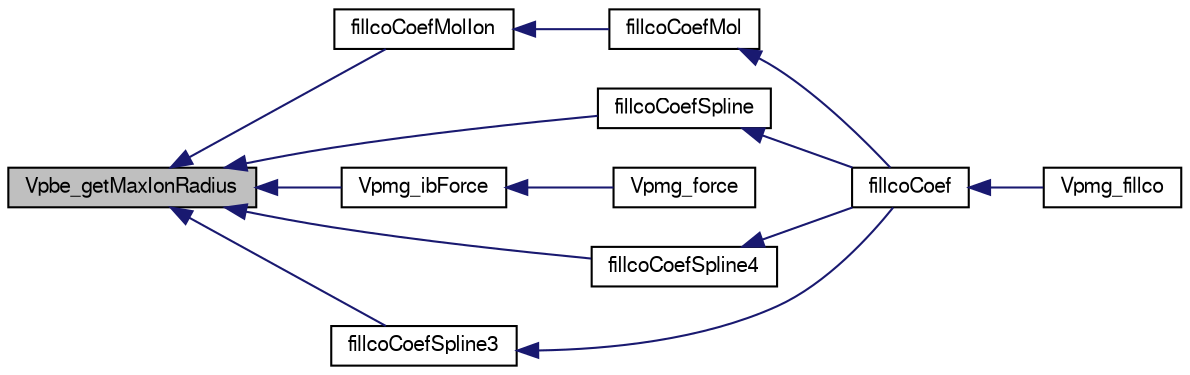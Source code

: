 digraph "Vpbe_getMaxIonRadius"
{
  edge [fontname="FreeSans",fontsize="10",labelfontname="FreeSans",labelfontsize="10"];
  node [fontname="FreeSans",fontsize="10",shape=record];
  rankdir="LR";
  Node1 [label="Vpbe_getMaxIonRadius",height=0.2,width=0.4,color="black", fillcolor="grey75", style="filled" fontcolor="black"];
  Node1 -> Node2 [dir="back",color="midnightblue",fontsize="10",style="solid",fontname="FreeSans"];
  Node2 [label="fillcoCoefMolIon",height=0.2,width=0.4,color="black", fillcolor="white", style="filled",URL="$vpmg_8c.html#a9217fdfc8737424d5e5ccc1193f9c3b0",tooltip="Fill ion (nonlinear) operator coefficient array from a molecular surface calculation."];
  Node2 -> Node3 [dir="back",color="midnightblue",fontsize="10",style="solid",fontname="FreeSans"];
  Node3 [label="fillcoCoefMol",height=0.2,width=0.4,color="black", fillcolor="white", style="filled",URL="$vpmg_8c.html#a62617829770eaed11c159947453e457c",tooltip="Fill operator coefficient arrays from a molecular surface calculation."];
  Node3 -> Node4 [dir="back",color="midnightblue",fontsize="10",style="solid",fontname="FreeSans"];
  Node4 [label="fillcoCoef",height=0.2,width=0.4,color="black", fillcolor="white", style="filled",URL="$vpmg_8c.html#a169088d2631112390e9699d0ff25ab0a",tooltip="Top-level driver to fill all operator coefficient arrays."];
  Node4 -> Node5 [dir="back",color="midnightblue",fontsize="10",style="solid",fontname="FreeSans"];
  Node5 [label="Vpmg_fillco",height=0.2,width=0.4,color="black", fillcolor="white", style="filled",URL="$group___vpmg.html#gaf117af16d5e9c5bd4e557a69ec1eb73a",tooltip="Fill the coefficient arrays prior to solving the equation."];
  Node1 -> Node6 [dir="back",color="midnightblue",fontsize="10",style="solid",fontname="FreeSans"];
  Node6 [label="fillcoCoefSpline",height=0.2,width=0.4,color="black", fillcolor="white", style="filled",URL="$vpmg_8c.html#a61365ff4cedaf084ea6d960d432a3d03",tooltip="Fill operator coefficient arrays from a spline-based surface calculation."];
  Node6 -> Node4 [dir="back",color="midnightblue",fontsize="10",style="solid",fontname="FreeSans"];
  Node1 -> Node7 [dir="back",color="midnightblue",fontsize="10",style="solid",fontname="FreeSans"];
  Node7 [label="Vpmg_ibForce",height=0.2,width=0.4,color="black", fillcolor="white", style="filled",URL="$group___vpmg.html#ga140aea8dc31832d40a7cfb638464ee67",tooltip="Calculate the osmotic pressure on the specified atom in units of k_B T/AA."];
  Node7 -> Node8 [dir="back",color="midnightblue",fontsize="10",style="solid",fontname="FreeSans"];
  Node8 [label="Vpmg_force",height=0.2,width=0.4,color="black", fillcolor="white", style="filled",URL="$group___vpmg.html#gaaedec4be6966e3cee14a0a746ade406c",tooltip="Calculate the total force on the specified atom in units of k_B T/AA."];
  Node1 -> Node9 [dir="back",color="midnightblue",fontsize="10",style="solid",fontname="FreeSans"];
  Node9 [label="fillcoCoefSpline4",height=0.2,width=0.4,color="black", fillcolor="white", style="filled",URL="$vpmg_8c.html#abe8b2056b56093552215f2e97c8f5c1b",tooltip="Fill operator coefficient arrays from a 7th order polynomial based surface calculation."];
  Node9 -> Node4 [dir="back",color="midnightblue",fontsize="10",style="solid",fontname="FreeSans"];
  Node1 -> Node10 [dir="back",color="midnightblue",fontsize="10",style="solid",fontname="FreeSans"];
  Node10 [label="fillcoCoefSpline3",height=0.2,width=0.4,color="black", fillcolor="white", style="filled",URL="$vpmg_8c.html#ab7b5543b591c9433e7190a2fe45b4ca2",tooltip="Fill operator coefficient arrays from a 5th order polynomial based surface calculation."];
  Node10 -> Node4 [dir="back",color="midnightblue",fontsize="10",style="solid",fontname="FreeSans"];
}
